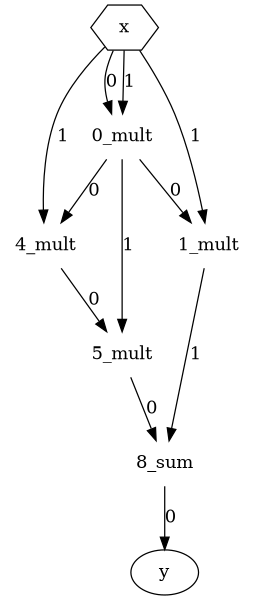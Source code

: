 digraph cgp {
	size = "4,4";
	y [shape=oval];
	sum_8 -> y [label="0"];
	sum_8 [label= "8_sum", shape=none];
	mult_5 -> sum_8 [label="0"];
	mult_5 [label= "5_mult", shape=none];
	mult_4 -> mult_5 [label="0"];
	mult_4 [label= "4_mult", shape=none];
	mult_0 -> mult_4 [label="0"];
	mult_0 [label= "0_mult", shape=none];
	x [shape=polygon,sides=6];
	x -> mult_0 [label="0"];
	x [shape=polygon,sides=6];
	x -> mult_0 [label="1"];
	x [shape=polygon,sides=6];
	x -> mult_4 [label="1"];
	mult_0 -> mult_5 [label="1"];
	mult_1 -> sum_8 [label="1"];
	mult_1 [label= "1_mult", shape=none];
	mult_0 -> mult_1 [label="0"];
	x [shape=polygon,sides=6];
	x -> mult_1 [label="1"];
}